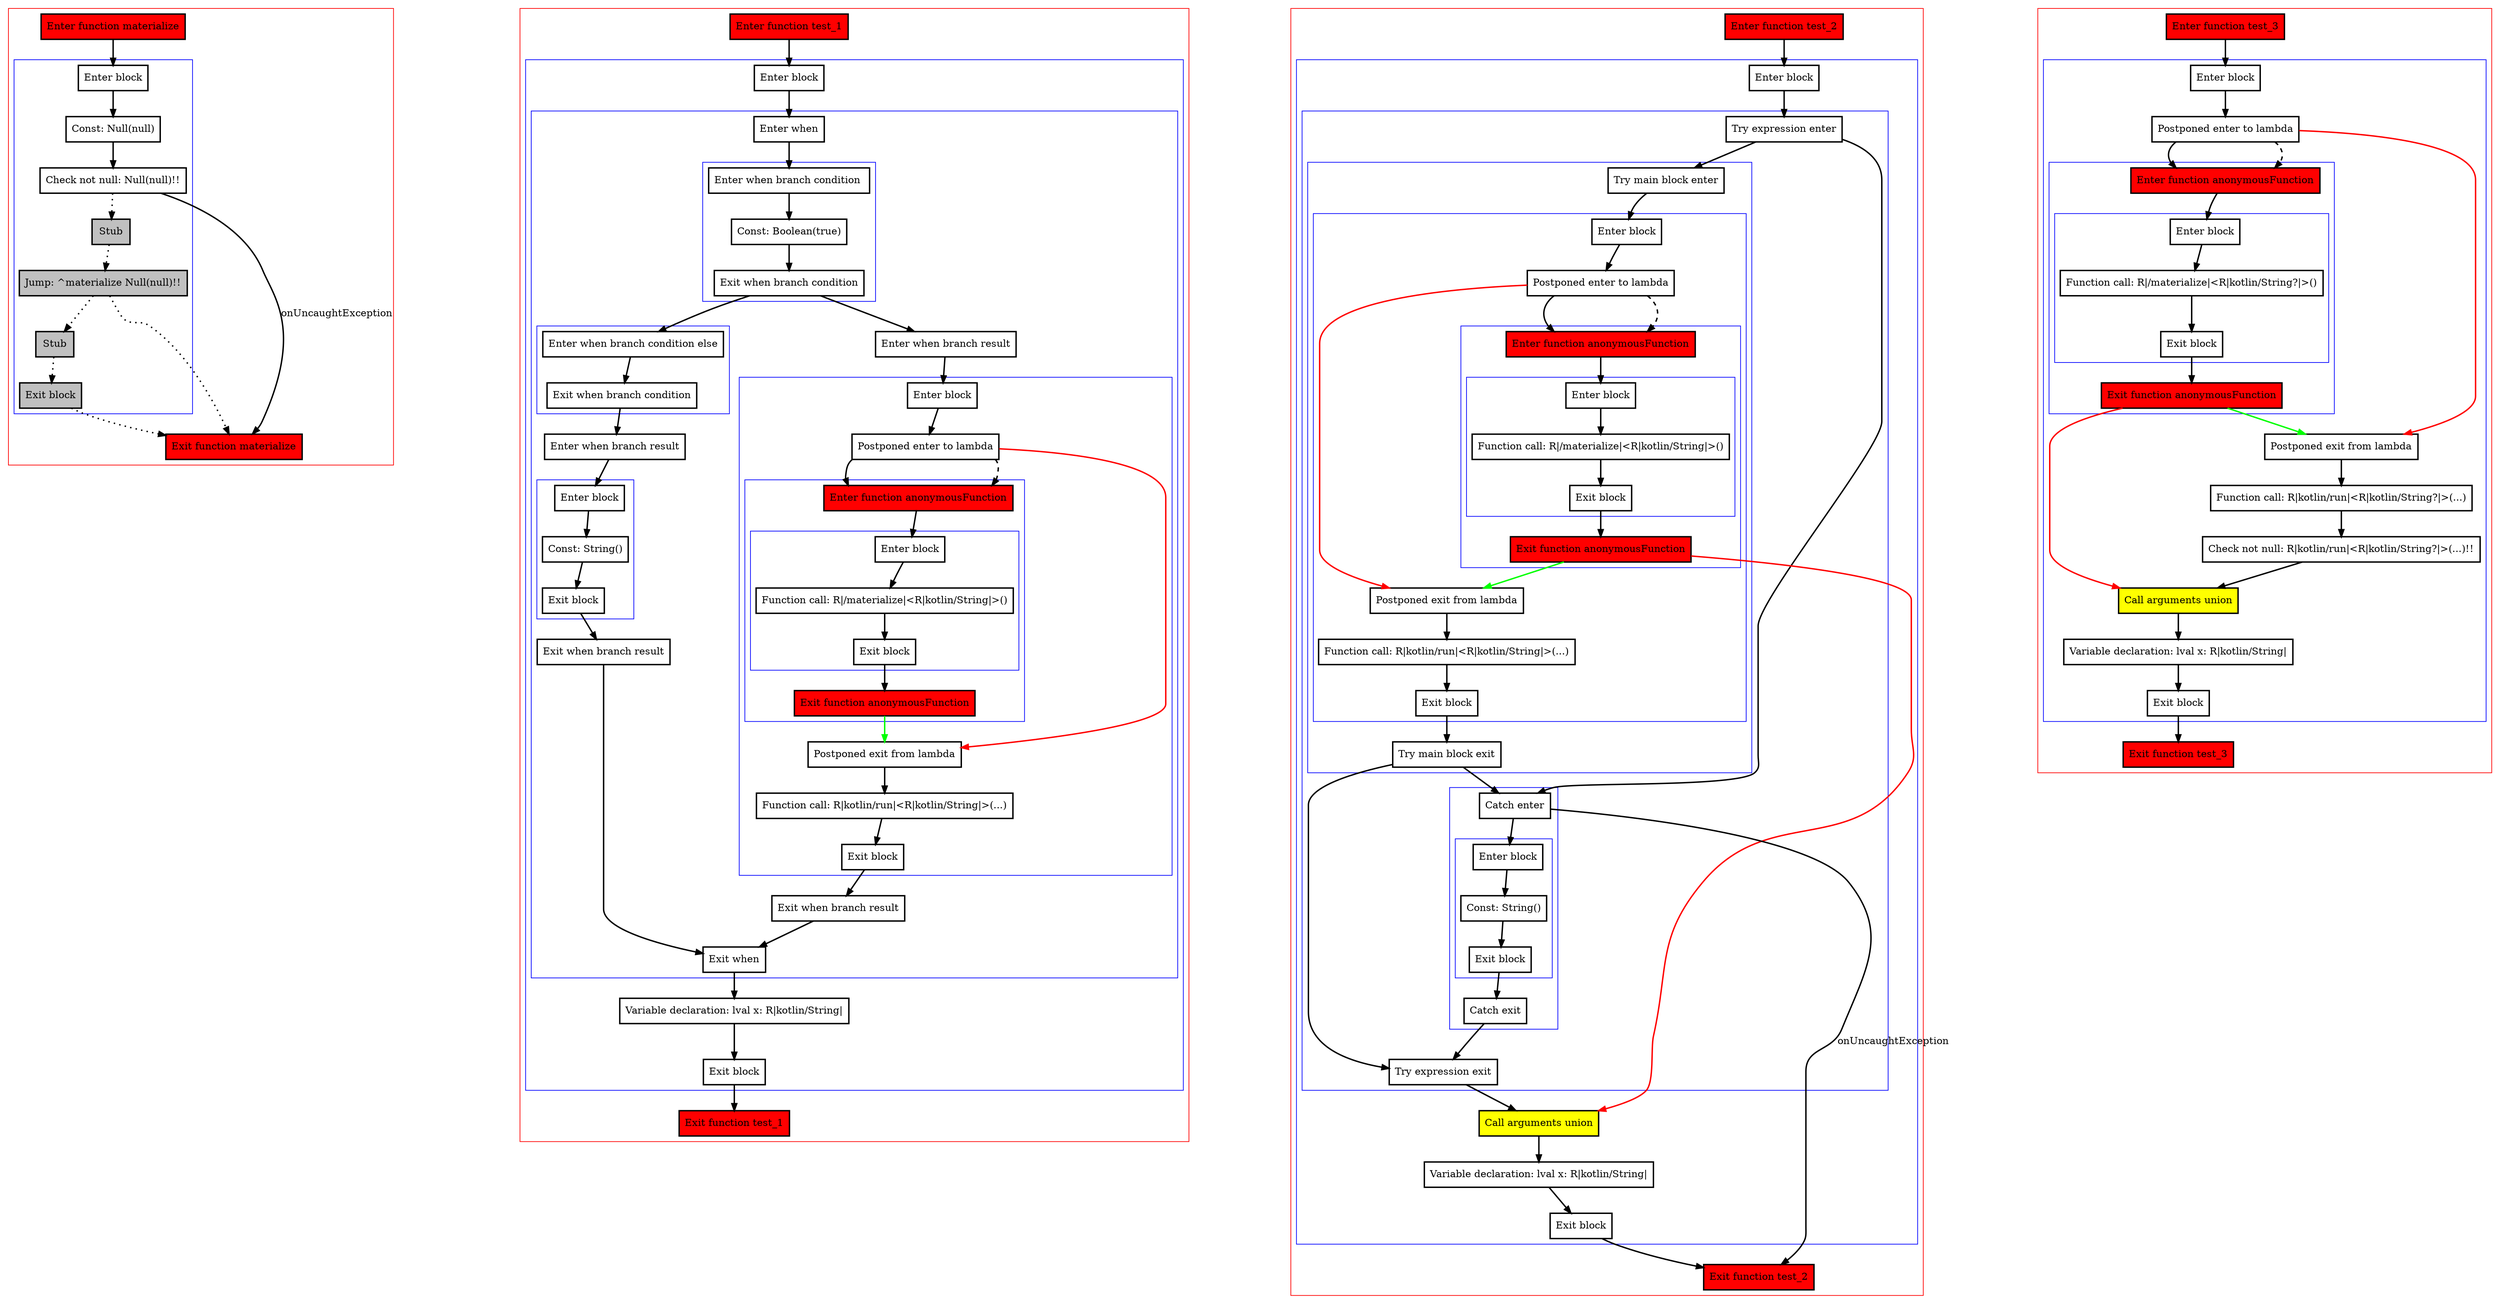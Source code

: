 digraph inplaceLambdaInControlFlowExpressions_kt {
    graph [nodesep=3]
    node [shape=box penwidth=2]
    edge [penwidth=2]

    subgraph cluster_0 {
        color=red
        0 [label="Enter function materialize" style="filled" fillcolor=red];
        subgraph cluster_1 {
            color=blue
            1 [label="Enter block"];
            2 [label="Const: Null(null)"];
            3 [label="Check not null: Null(null)!!"];
            4 [label="Stub" style="filled" fillcolor=gray];
            5 [label="Jump: ^materialize Null(null)!!" style="filled" fillcolor=gray];
            6 [label="Stub" style="filled" fillcolor=gray];
            7 [label="Exit block" style="filled" fillcolor=gray];
        }
        8 [label="Exit function materialize" style="filled" fillcolor=red];
    }
    0 -> {1};
    1 -> {2};
    2 -> {3};
    3 -> {8}    [label=onUncaughtException];
    3 -> {4} [style=dotted];
    4 -> {5} [style=dotted];
    5 -> {8 6} [style=dotted];
    6 -> {7} [style=dotted];
    7 -> {8} [style=dotted];

    subgraph cluster_2 {
        color=red
        9 [label="Enter function test_1" style="filled" fillcolor=red];
        subgraph cluster_3 {
            color=blue
            10 [label="Enter block"];
            subgraph cluster_4 {
                color=blue
                11 [label="Enter when"];
                subgraph cluster_5 {
                    color=blue
                    12 [label="Enter when branch condition "];
                    13 [label="Const: Boolean(true)"];
                    14 [label="Exit when branch condition"];
                }
                subgraph cluster_6 {
                    color=blue
                    15 [label="Enter when branch condition else"];
                    16 [label="Exit when branch condition"];
                }
                17 [label="Enter when branch result"];
                subgraph cluster_7 {
                    color=blue
                    18 [label="Enter block"];
                    19 [label="Const: String()"];
                    20 [label="Exit block"];
                }
                21 [label="Exit when branch result"];
                22 [label="Enter when branch result"];
                subgraph cluster_8 {
                    color=blue
                    23 [label="Enter block"];
                    24 [label="Postponed enter to lambda"];
                    subgraph cluster_9 {
                        color=blue
                        33 [label="Enter function anonymousFunction" style="filled" fillcolor=red];
                        subgraph cluster_10 {
                            color=blue
                            34 [label="Enter block"];
                            35 [label="Function call: R|/materialize|<R|kotlin/String|>()"];
                            36 [label="Exit block"];
                        }
                        37 [label="Exit function anonymousFunction" style="filled" fillcolor=red];
                    }
                    25 [label="Postponed exit from lambda"];
                    26 [label="Function call: R|kotlin/run|<R|kotlin/String|>(...)"];
                    27 [label="Exit block"];
                }
                28 [label="Exit when branch result"];
                29 [label="Exit when"];
            }
            30 [label="Variable declaration: lval x: R|kotlin/String|"];
            31 [label="Exit block"];
        }
        32 [label="Exit function test_1" style="filled" fillcolor=red];
    }
    9 -> {10};
    10 -> {11};
    11 -> {12};
    12 -> {13};
    13 -> {14};
    14 -> {22 15};
    15 -> {16};
    16 -> {17};
    17 -> {18};
    18 -> {19};
    19 -> {20};
    20 -> {21};
    21 -> {29};
    22 -> {23};
    23 -> {24};
    24 -> {33};
    24 -> {25} [color=red];
    24 -> {33} [style=dashed];
    25 -> {26};
    26 -> {27};
    27 -> {28};
    28 -> {29};
    29 -> {30};
    30 -> {31};
    31 -> {32};
    33 -> {34};
    34 -> {35};
    35 -> {36};
    36 -> {37};
    37 -> {25} [color=green];

    subgraph cluster_11 {
        color=red
        38 [label="Enter function test_2" style="filled" fillcolor=red];
        subgraph cluster_12 {
            color=blue
            39 [label="Enter block"];
            subgraph cluster_13 {
                color=blue
                40 [label="Try expression enter"];
                subgraph cluster_14 {
                    color=blue
                    41 [label="Try main block enter"];
                    subgraph cluster_15 {
                        color=blue
                        42 [label="Enter block"];
                        43 [label="Postponed enter to lambda"];
                        subgraph cluster_16 {
                            color=blue
                            58 [label="Enter function anonymousFunction" style="filled" fillcolor=red];
                            subgraph cluster_17 {
                                color=blue
                                59 [label="Enter block"];
                                60 [label="Function call: R|/materialize|<R|kotlin/String|>()"];
                                61 [label="Exit block"];
                            }
                            62 [label="Exit function anonymousFunction" style="filled" fillcolor=red];
                        }
                        44 [label="Postponed exit from lambda"];
                        45 [label="Function call: R|kotlin/run|<R|kotlin/String|>(...)"];
                        46 [label="Exit block"];
                    }
                    47 [label="Try main block exit"];
                }
                subgraph cluster_18 {
                    color=blue
                    48 [label="Catch enter"];
                    subgraph cluster_19 {
                        color=blue
                        49 [label="Enter block"];
                        50 [label="Const: String()"];
                        51 [label="Exit block"];
                    }
                    52 [label="Catch exit"];
                }
                53 [label="Try expression exit"];
            }
            54 [label="Call arguments union" style="filled" fillcolor=yellow];
            55 [label="Variable declaration: lval x: R|kotlin/String|"];
            56 [label="Exit block"];
        }
        57 [label="Exit function test_2" style="filled" fillcolor=red];
    }
    38 -> {39};
    39 -> {40};
    40 -> {41 48};
    41 -> {42};
    42 -> {43};
    43 -> {58};
    43 -> {44} [color=red];
    43 -> {58} [style=dashed];
    44 -> {45};
    45 -> {46};
    46 -> {47};
    47 -> {53 48};
    48 -> {49};
    48 -> {57}    [label=onUncaughtException];
    49 -> {50};
    50 -> {51};
    51 -> {52};
    52 -> {53};
    53 -> {54};
    54 -> {55};
    55 -> {56};
    56 -> {57};
    58 -> {59};
    59 -> {60};
    60 -> {61};
    61 -> {62};
    62 -> {54} [color=red];
    62 -> {44} [color=green];

    subgraph cluster_20 {
        color=red
        63 [label="Enter function test_3" style="filled" fillcolor=red];
        subgraph cluster_21 {
            color=blue
            64 [label="Enter block"];
            65 [label="Postponed enter to lambda"];
            subgraph cluster_22 {
                color=blue
                73 [label="Enter function anonymousFunction" style="filled" fillcolor=red];
                subgraph cluster_23 {
                    color=blue
                    74 [label="Enter block"];
                    75 [label="Function call: R|/materialize|<R|kotlin/String?|>()"];
                    76 [label="Exit block"];
                }
                77 [label="Exit function anonymousFunction" style="filled" fillcolor=red];
            }
            66 [label="Postponed exit from lambda"];
            67 [label="Function call: R|kotlin/run|<R|kotlin/String?|>(...)"];
            68 [label="Check not null: R|kotlin/run|<R|kotlin/String?|>(...)!!"];
            69 [label="Call arguments union" style="filled" fillcolor=yellow];
            70 [label="Variable declaration: lval x: R|kotlin/String|"];
            71 [label="Exit block"];
        }
        72 [label="Exit function test_3" style="filled" fillcolor=red];
    }
    63 -> {64};
    64 -> {65};
    65 -> {73};
    65 -> {66} [color=red];
    65 -> {73} [style=dashed];
    66 -> {67};
    67 -> {68};
    68 -> {69};
    69 -> {70};
    70 -> {71};
    71 -> {72};
    73 -> {74};
    74 -> {75};
    75 -> {76};
    76 -> {77};
    77 -> {69} [color=red];
    77 -> {66} [color=green];

}
